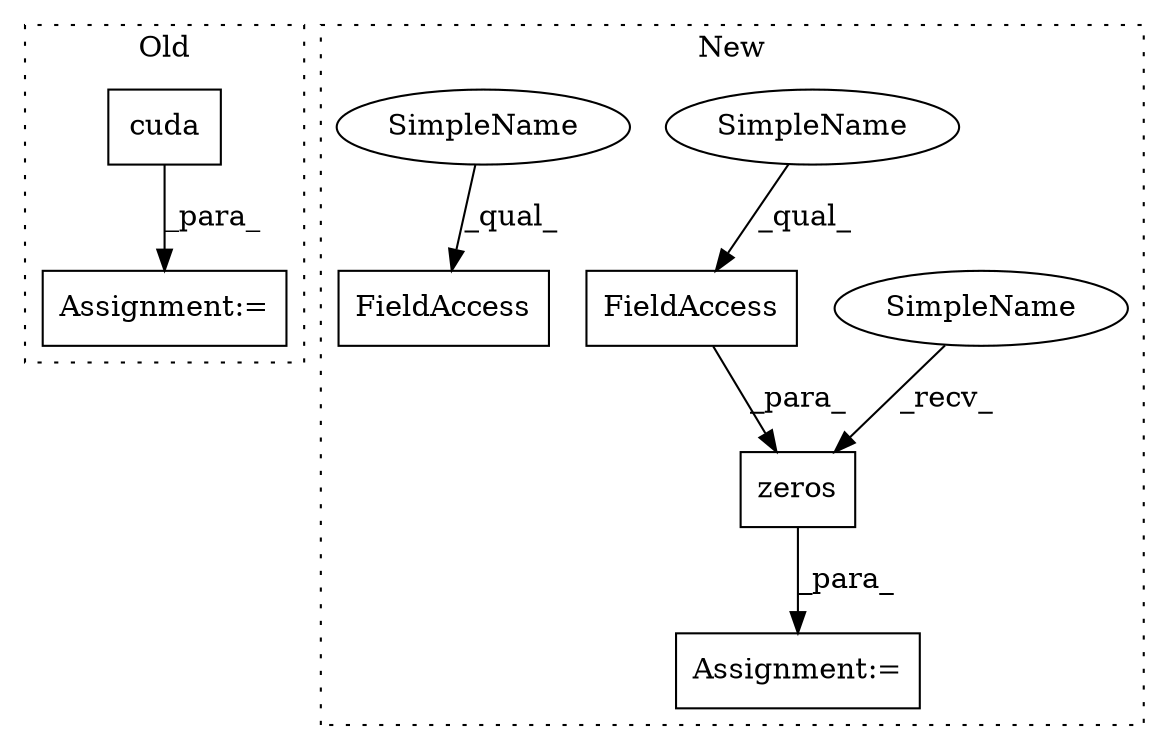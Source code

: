 digraph G {
subgraph cluster0 {
1 [label="cuda" a="32" s="897" l="6" shape="box"];
4 [label="Assignment:=" a="7" s="894" l="1" shape="box"];
label = "Old";
style="dotted";
}
subgraph cluster1 {
2 [label="zeros" a="32" s="305,325" l="6,1" shape="box"];
3 [label="Assignment:=" a="7" s="298" l="1" shape="box"];
5 [label="FieldAccess" a="22" s="315" l="10" shape="box"];
6 [label="FieldAccess" a="22" s="432" l="12" shape="box"];
7 [label="SimpleName" a="42" s="299" l="5" shape="ellipse"];
8 [label="SimpleName" a="42" s="315" l="5" shape="ellipse"];
9 [label="SimpleName" a="42" s="432" l="5" shape="ellipse"];
label = "New";
style="dotted";
}
1 -> 4 [label="_para_"];
2 -> 3 [label="_para_"];
5 -> 2 [label="_para_"];
7 -> 2 [label="_recv_"];
8 -> 5 [label="_qual_"];
9 -> 6 [label="_qual_"];
}